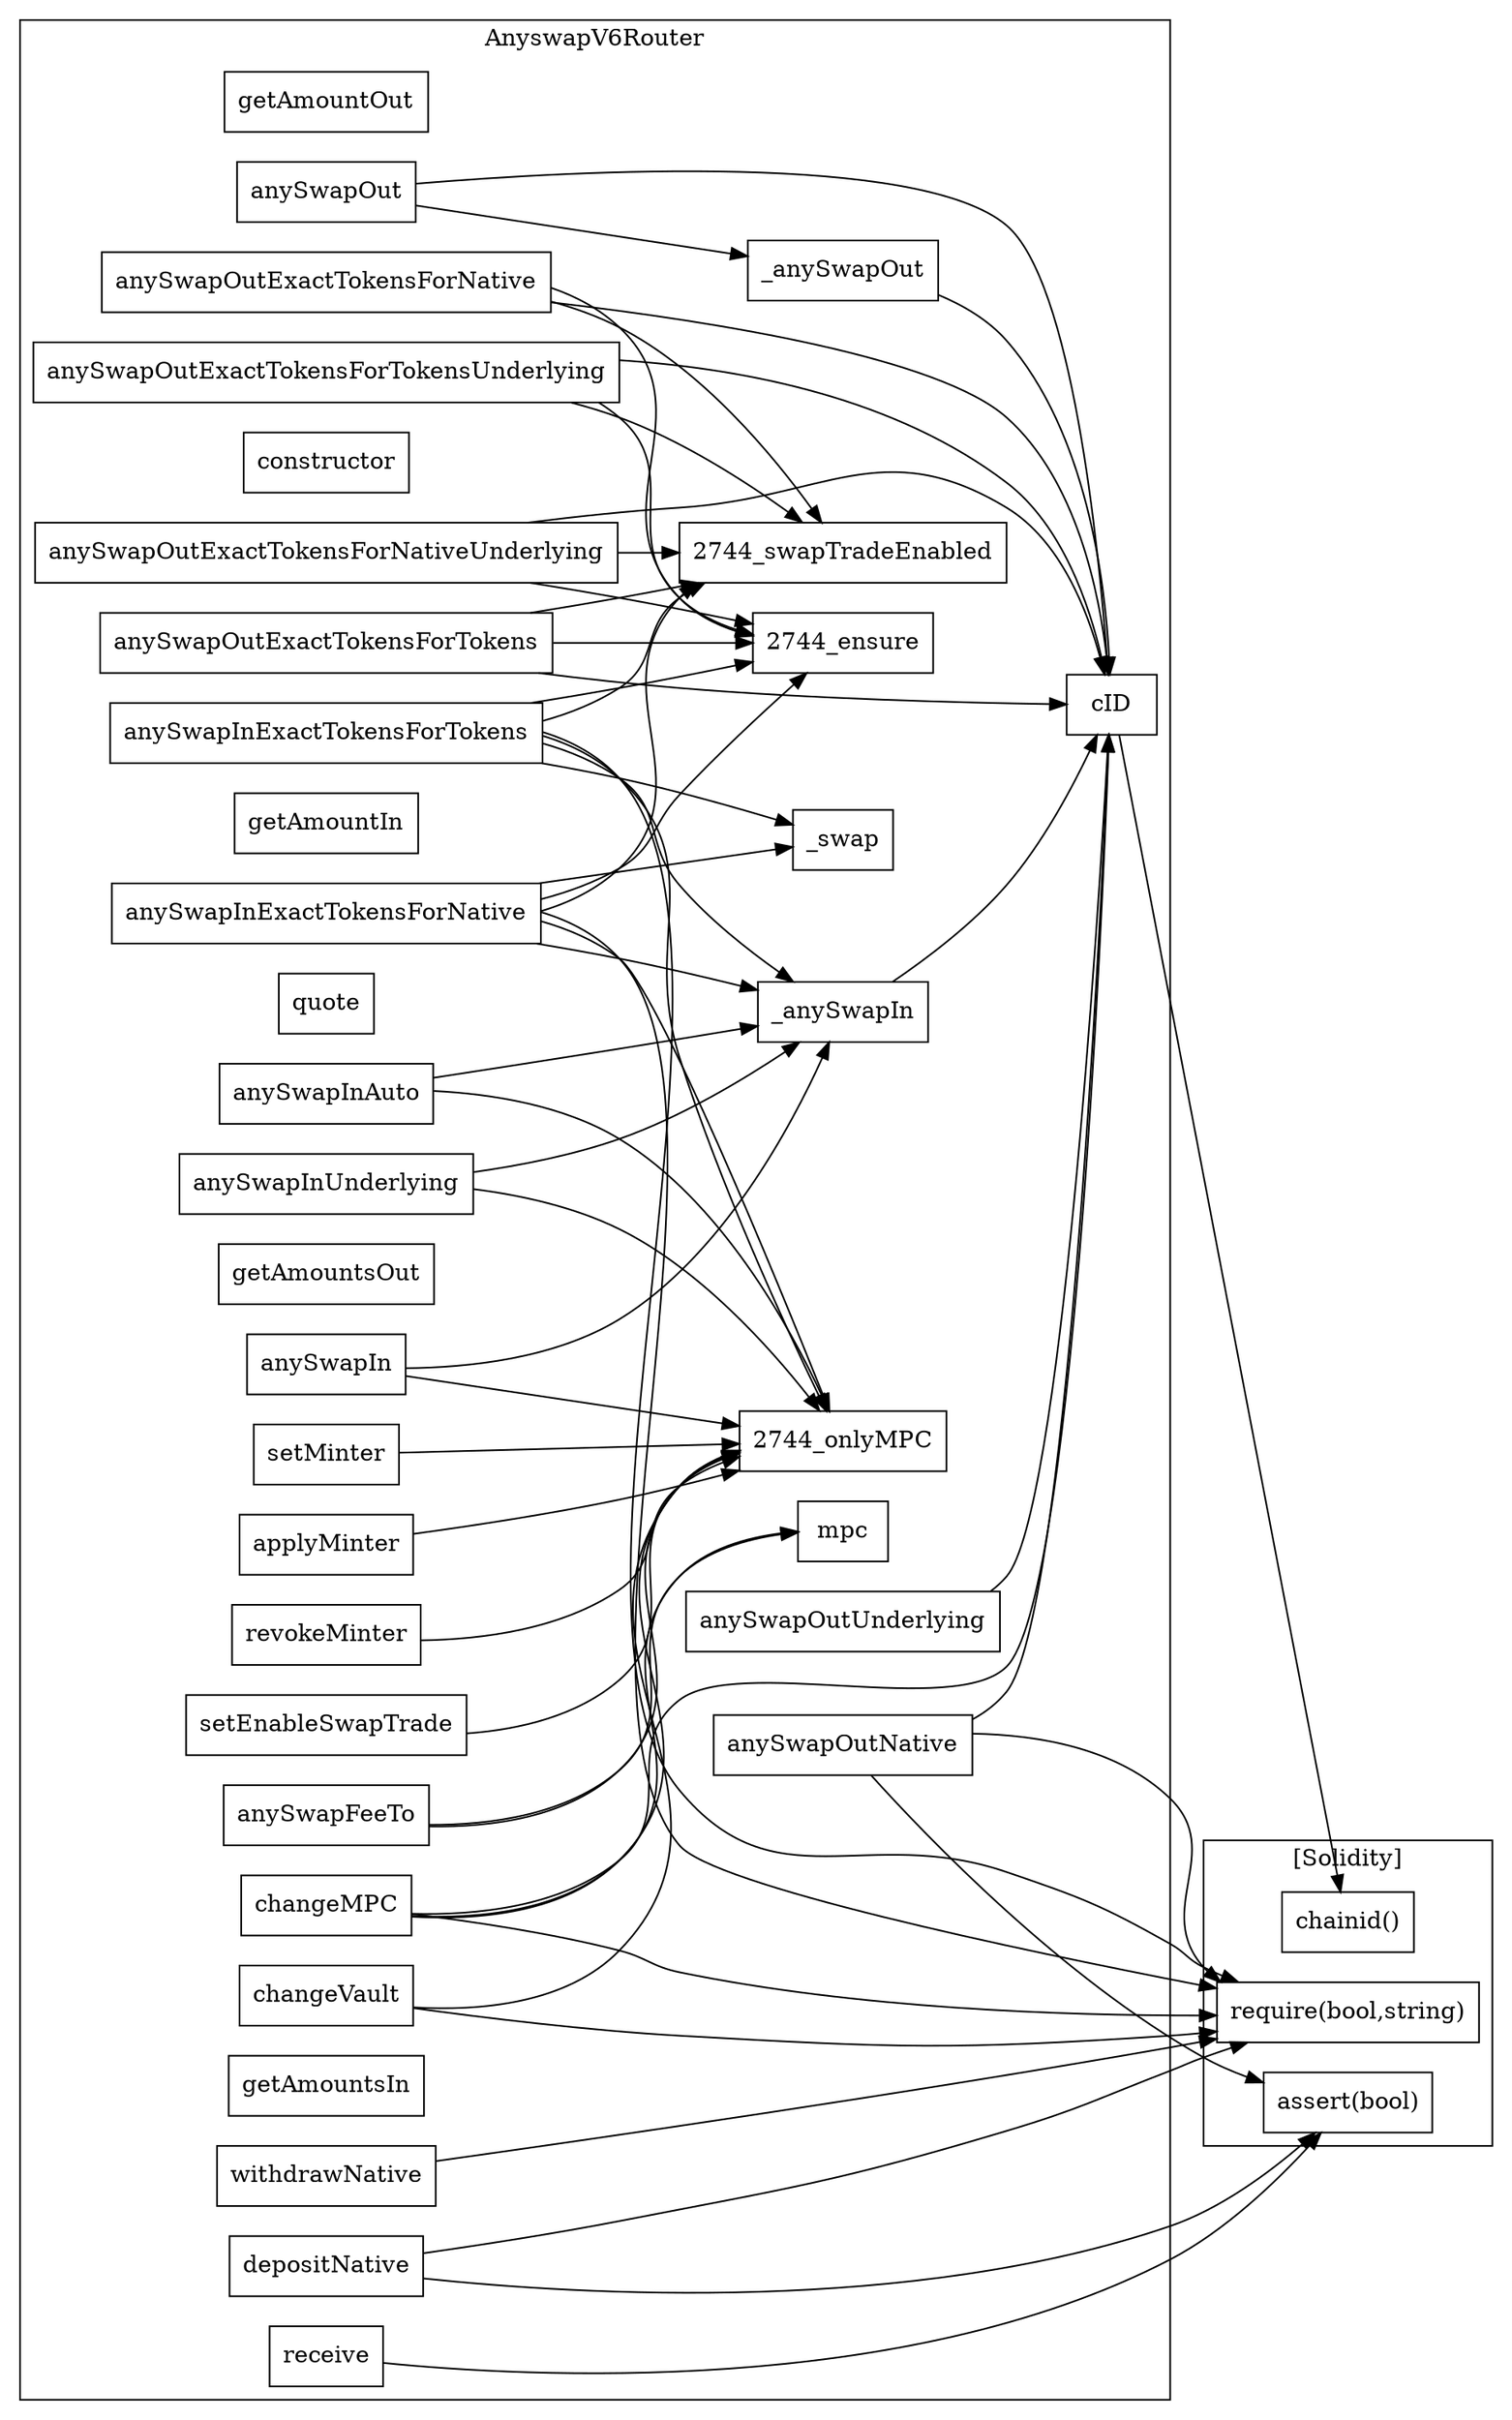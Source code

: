 strict digraph {
rankdir="LR"
node [shape=box]
subgraph cluster_2744_AnyswapV6Router {
label = "AnyswapV6Router"
"2744_getAmountOut" [label="getAmountOut"]
"2744_changeMPC" [label="changeMPC"]
"2744_cID" [label="cID"]
"2744_depositNative" [label="depositNative"]
"2744__anySwapIn" [label="_anySwapIn"]
"2744_withdrawNative" [label="withdrawNative"]
"2744_constructor" [label="constructor"]
"2744_mpc" [label="mpc"]
"2744_anySwapInUnderlying" [label="anySwapInUnderlying"]
"2744_revokeMinter" [label="revokeMinter"]
"2744_anySwapInExactTokensForNative" [label="anySwapInExactTokensForNative"]
"2744_getAmountIn" [label="getAmountIn"]
"2744_anySwapOutExactTokensForNative" [label="anySwapOutExactTokensForNative"]
"2744_quote" [label="quote"]
"2744__swap" [label="_swap"]
"2744_anySwapOut" [label="anySwapOut"]
"2744_anySwapOutUnderlying" [label="anySwapOutUnderlying"]
"2744_anySwapFeeTo" [label="anySwapFeeTo"]
"2744_getAmountsOut" [label="getAmountsOut"]
"2744_anySwapOutExactTokensForTokensUnderlying" [label="anySwapOutExactTokensForTokensUnderlying"]
"2744__anySwapOut" [label="_anySwapOut"]
"2744_anySwapOutExactTokensForTokens" [label="anySwapOutExactTokensForTokens"]
"2744_anySwapIn" [label="anySwapIn"]
"2744_changeVault" [label="changeVault"]
"2744_receive" [label="receive"]
"2744_anySwapOutExactTokensForNativeUnderlying" [label="anySwapOutExactTokensForNativeUnderlying"]
"2744_setMinter" [label="setMinter"]
"2744_applyMinter" [label="applyMinter"]
"2744_getAmountsIn" [label="getAmountsIn"]
"2744_anySwapInAuto" [label="anySwapInAuto"]
"2744_anySwapOutNative" [label="anySwapOutNative"]
"2744_setEnableSwapTrade" [label="setEnableSwapTrade"]
"2744_anySwapInExactTokensForTokens" [label="anySwapInExactTokensForTokens"]
"2744_anySwapFeeTo" -> "2744_mpc"
"2744_anySwapInUnderlying" -> "2744_onlyMPC"
"2744_anySwapInAuto" -> "2744__anySwapIn"
"2744_anySwapOutExactTokensForNativeUnderlying" -> "2744_swapTradeEnabled"
"2744_anySwapInExactTokensForTokens" -> "2744__anySwapIn"
"2744_anySwapInExactTokensForTokens" -> "2744_ensure"
"2744_anySwapOut" -> "2744_cID"
"2744_anySwapOutUnderlying" -> "2744_cID"
"2744_anySwapOutExactTokensForTokens" -> "2744_cID"
"2744_anySwapOutExactTokensForTokensUnderlying" -> "2744_cID"
"2744_applyMinter" -> "2744_onlyMPC"
"2744_anySwapOutNative" -> "2744_cID"
"2744_anySwapIn" -> "2744__anySwapIn"
"2744_anySwapIn" -> "2744_onlyMPC"
"2744_setEnableSwapTrade" -> "2744_onlyMPC"
"2744_anySwapInExactTokensForNative" -> "2744__swap"
"2744_anySwapInExactTokensForNative" -> "2744_ensure"
"2744_anySwapInAuto" -> "2744_onlyMPC"
"2744_anySwapInExactTokensForNative" -> "2744_onlyMPC"
"2744_anySwapInExactTokensForTokens" -> "2744_onlyMPC"
"2744_anySwapInExactTokensForNative" -> "2744_swapTradeEnabled"
"2744_anySwapOutExactTokensForNative" -> "2744_ensure"
"2744_anySwapOut" -> "2744__anySwapOut"
"2744_anySwapOutExactTokensForNativeUnderlying" -> "2744_cID"
"2744_changeMPC" -> "2744_mpc"
"2744_anySwapInExactTokensForTokens" -> "2744_swapTradeEnabled"
"2744_anySwapOutExactTokensForNative" -> "2744_swapTradeEnabled"
"2744_changeMPC" -> "2744_onlyMPC"
"2744_anySwapOutExactTokensForTokens" -> "2744_ensure"
"2744_anySwapOutExactTokensForTokensUnderlying" -> "2744_swapTradeEnabled"
"2744_changeMPC" -> "2744_cID"
"2744_anySwapOutExactTokensForNativeUnderlying" -> "2744_ensure"
"2744__anySwapIn" -> "2744_cID"
"2744_setMinter" -> "2744_onlyMPC"
"2744_anySwapInUnderlying" -> "2744__anySwapIn"
"2744_anySwapInExactTokensForNative" -> "2744__anySwapIn"
"2744_anySwapOutExactTokensForNative" -> "2744_cID"
"2744_revokeMinter" -> "2744_onlyMPC"
"2744_changeVault" -> "2744_onlyMPC"
"2744_anySwapOutExactTokensForTokens" -> "2744_swapTradeEnabled"
"2744_anySwapFeeTo" -> "2744_onlyMPC"
"2744__anySwapOut" -> "2744_cID"
"2744_anySwapInExactTokensForTokens" -> "2744__swap"
"2744_anySwapOutExactTokensForTokensUnderlying" -> "2744_ensure"
}subgraph cluster_solidity {
label = "[Solidity]"
"require(bool,string)" 
"chainid()" 
"assert(bool)" 
"2744_changeVault" -> "require(bool,string)"
"2744_depositNative" -> "assert(bool)"
"2744_anySwapInExactTokensForTokens" -> "require(bool,string)"
"2744_anySwapInExactTokensForNative" -> "require(bool,string)"
"2744_changeMPC" -> "require(bool,string)"
"2744_receive" -> "assert(bool)"
"2744_depositNative" -> "require(bool,string)"
"2744_cID" -> "chainid()"
"2744_withdrawNative" -> "require(bool,string)"
"2744_anySwapOutNative" -> "assert(bool)"
"2744_anySwapOutNative" -> "require(bool,string)"
}
}